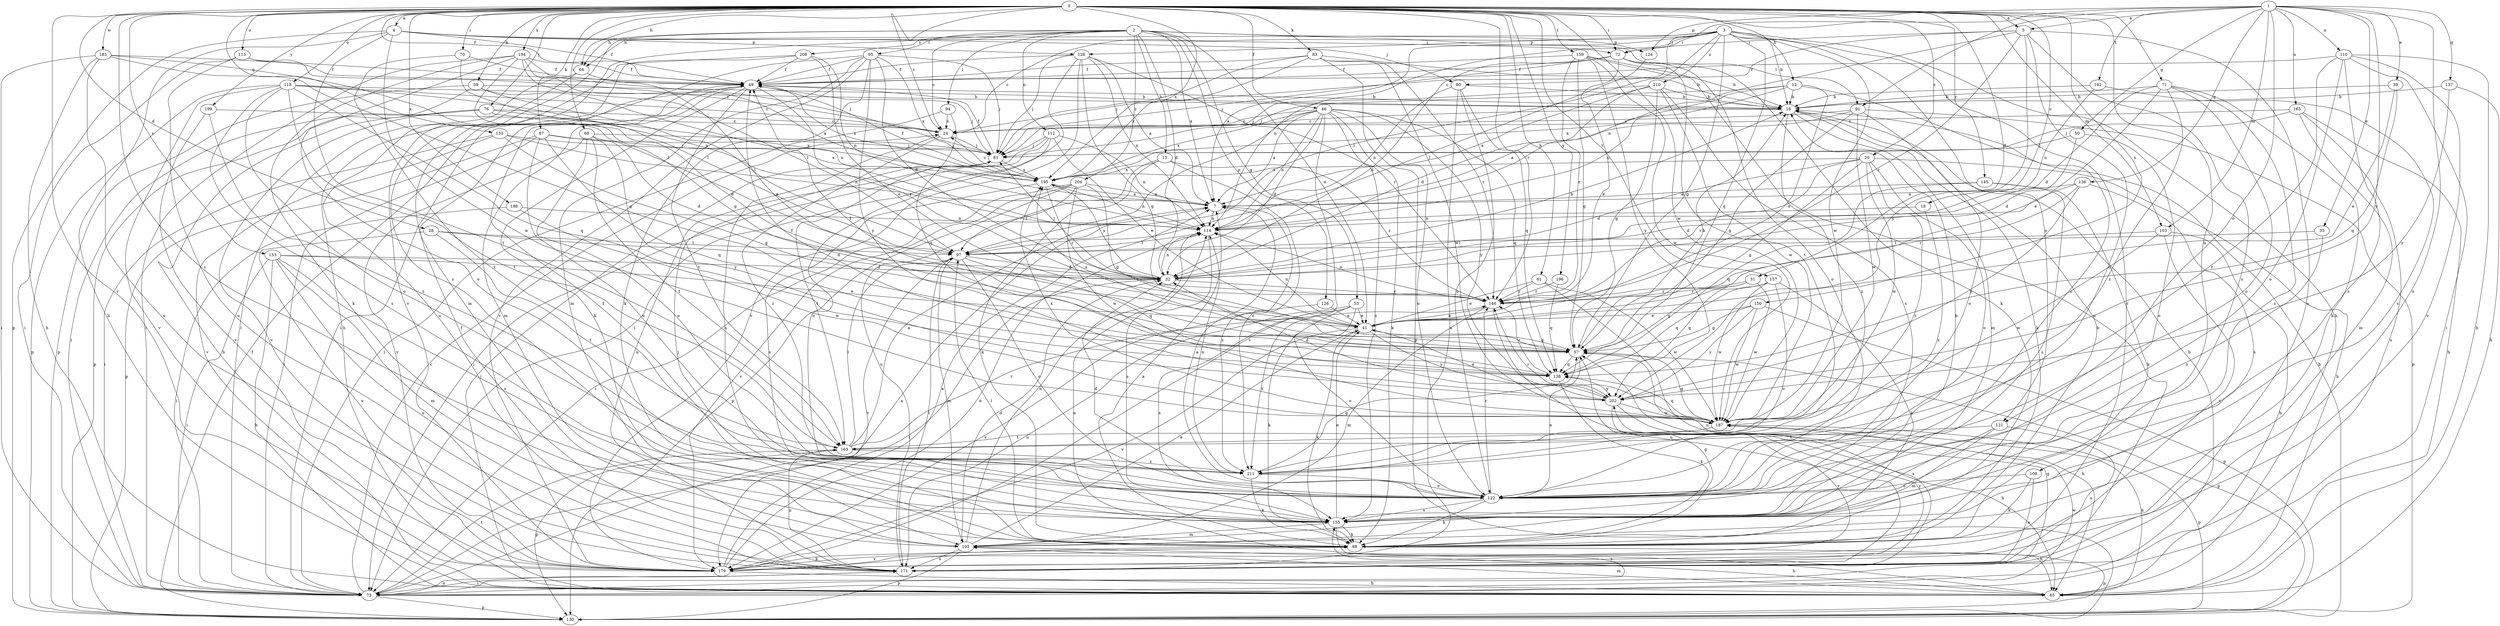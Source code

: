 strict digraph  {
0;
1;
2;
3;
4;
5;
7;
12;
13;
16;
18;
20;
24;
28;
31;
32;
35;
39;
41;
46;
49;
50;
53;
57;
59;
61;
64;
65;
68;
70;
71;
72;
73;
76;
80;
81;
83;
87;
88;
91;
94;
95;
97;
103;
105;
108;
110;
112;
114;
115;
118;
121;
122;
124;
126;
128;
130;
133;
136;
137;
138;
145;
146;
150;
153;
155;
157;
159;
162;
163;
165;
171;
179;
183;
187;
188;
194;
195;
196;
199;
202;
204;
208;
210;
211;
0 -> 4  [label=a];
0 -> 5  [label=a];
0 -> 12  [label=b];
0 -> 18  [label=c];
0 -> 20  [label=c];
0 -> 24  [label=c];
0 -> 28  [label=d];
0 -> 31  [label=d];
0 -> 46  [label=f];
0 -> 49  [label=f];
0 -> 59  [label=h];
0 -> 61  [label=h];
0 -> 64  [label=h];
0 -> 68  [label=i];
0 -> 70  [label=i];
0 -> 71  [label=i];
0 -> 72  [label=i];
0 -> 76  [label=j];
0 -> 83  [label=k];
0 -> 87  [label=k];
0 -> 103  [label=m];
0 -> 108  [label=n];
0 -> 115  [label=o];
0 -> 118  [label=o];
0 -> 133  [label=q];
0 -> 145  [label=r];
0 -> 146  [label=r];
0 -> 150  [label=s];
0 -> 153  [label=s];
0 -> 155  [label=s];
0 -> 157  [label=t];
0 -> 159  [label=t];
0 -> 179  [label=v];
0 -> 183  [label=w];
0 -> 187  [label=w];
0 -> 188  [label=x];
0 -> 194  [label=x];
0 -> 195  [label=x];
0 -> 196  [label=y];
0 -> 199  [label=y];
1 -> 5  [label=a];
1 -> 35  [label=e];
1 -> 39  [label=e];
1 -> 50  [label=g];
1 -> 80  [label=j];
1 -> 91  [label=l];
1 -> 103  [label=m];
1 -> 110  [label=n];
1 -> 121  [label=o];
1 -> 124  [label=p];
1 -> 136  [label=q];
1 -> 137  [label=q];
1 -> 162  [label=t];
1 -> 165  [label=u];
1 -> 171  [label=u];
1 -> 202  [label=y];
2 -> 7  [label=a];
2 -> 13  [label=b];
2 -> 24  [label=c];
2 -> 32  [label=d];
2 -> 41  [label=e];
2 -> 53  [label=g];
2 -> 64  [label=h];
2 -> 91  [label=l];
2 -> 94  [label=l];
2 -> 95  [label=l];
2 -> 112  [label=n];
2 -> 124  [label=p];
2 -> 126  [label=p];
2 -> 155  [label=s];
2 -> 179  [label=v];
2 -> 204  [label=z];
2 -> 208  [label=z];
3 -> 7  [label=a];
3 -> 16  [label=b];
3 -> 24  [label=c];
3 -> 57  [label=g];
3 -> 64  [label=h];
3 -> 65  [label=h];
3 -> 72  [label=i];
3 -> 97  [label=l];
3 -> 114  [label=n];
3 -> 121  [label=o];
3 -> 128  [label=p];
3 -> 138  [label=q];
3 -> 179  [label=v];
3 -> 187  [label=w];
3 -> 210  [label=z];
4 -> 49  [label=f];
4 -> 65  [label=h];
4 -> 72  [label=i];
4 -> 80  [label=j];
4 -> 128  [label=p];
4 -> 130  [label=p];
4 -> 163  [label=t];
4 -> 187  [label=w];
5 -> 24  [label=c];
5 -> 72  [label=i];
5 -> 114  [label=n];
5 -> 122  [label=o];
5 -> 146  [label=r];
5 -> 155  [label=s];
5 -> 171  [label=u];
5 -> 202  [label=y];
7 -> 114  [label=n];
7 -> 211  [label=z];
12 -> 16  [label=b];
12 -> 41  [label=e];
12 -> 81  [label=j];
12 -> 114  [label=n];
12 -> 122  [label=o];
12 -> 195  [label=x];
13 -> 88  [label=k];
13 -> 146  [label=r];
13 -> 171  [label=u];
13 -> 195  [label=x];
13 -> 211  [label=z];
16 -> 24  [label=c];
16 -> 88  [label=k];
16 -> 105  [label=m];
16 -> 211  [label=z];
18 -> 114  [label=n];
18 -> 211  [label=z];
20 -> 32  [label=d];
20 -> 57  [label=g];
20 -> 65  [label=h];
20 -> 122  [label=o];
20 -> 146  [label=r];
20 -> 187  [label=w];
20 -> 195  [label=x];
20 -> 211  [label=z];
24 -> 81  [label=j];
24 -> 155  [label=s];
24 -> 211  [label=z];
28 -> 32  [label=d];
28 -> 97  [label=l];
28 -> 163  [label=t];
28 -> 171  [label=u];
31 -> 57  [label=g];
31 -> 138  [label=q];
31 -> 146  [label=r];
31 -> 187  [label=w];
32 -> 16  [label=b];
32 -> 73  [label=i];
32 -> 81  [label=j];
32 -> 114  [label=n];
32 -> 146  [label=r];
32 -> 195  [label=x];
35 -> 97  [label=l];
35 -> 122  [label=o];
39 -> 16  [label=b];
39 -> 41  [label=e];
39 -> 138  [label=q];
41 -> 57  [label=g];
41 -> 88  [label=k];
41 -> 114  [label=n];
41 -> 179  [label=v];
41 -> 202  [label=y];
46 -> 7  [label=a];
46 -> 24  [label=c];
46 -> 32  [label=d];
46 -> 88  [label=k];
46 -> 97  [label=l];
46 -> 114  [label=n];
46 -> 122  [label=o];
46 -> 138  [label=q];
46 -> 155  [label=s];
46 -> 179  [label=v];
46 -> 195  [label=x];
46 -> 202  [label=y];
49 -> 16  [label=b];
49 -> 81  [label=j];
49 -> 88  [label=k];
49 -> 105  [label=m];
49 -> 146  [label=r];
49 -> 163  [label=t];
49 -> 195  [label=x];
50 -> 32  [label=d];
50 -> 81  [label=j];
50 -> 122  [label=o];
53 -> 41  [label=e];
53 -> 88  [label=k];
53 -> 122  [label=o];
53 -> 155  [label=s];
53 -> 171  [label=u];
53 -> 211  [label=z];
57 -> 16  [label=b];
57 -> 49  [label=f];
57 -> 65  [label=h];
57 -> 122  [label=o];
57 -> 138  [label=q];
57 -> 195  [label=x];
59 -> 16  [label=b];
59 -> 73  [label=i];
59 -> 97  [label=l];
59 -> 114  [label=n];
59 -> 130  [label=p];
61 -> 41  [label=e];
61 -> 146  [label=r];
61 -> 171  [label=u];
61 -> 187  [label=w];
64 -> 41  [label=e];
64 -> 73  [label=i];
64 -> 171  [label=u];
65 -> 81  [label=j];
65 -> 105  [label=m];
65 -> 114  [label=n];
68 -> 32  [label=d];
68 -> 81  [label=j];
68 -> 122  [label=o];
68 -> 163  [label=t];
68 -> 179  [label=v];
68 -> 202  [label=y];
70 -> 49  [label=f];
70 -> 97  [label=l];
70 -> 211  [label=z];
71 -> 16  [label=b];
71 -> 32  [label=d];
71 -> 41  [label=e];
71 -> 88  [label=k];
71 -> 122  [label=o];
71 -> 155  [label=s];
71 -> 211  [label=z];
72 -> 32  [label=d];
72 -> 41  [label=e];
72 -> 49  [label=f];
72 -> 81  [label=j];
72 -> 88  [label=k];
72 -> 122  [label=o];
72 -> 163  [label=t];
73 -> 7  [label=a];
73 -> 16  [label=b];
73 -> 24  [label=c];
73 -> 57  [label=g];
73 -> 130  [label=p];
73 -> 155  [label=s];
73 -> 163  [label=t];
73 -> 171  [label=u];
73 -> 187  [label=w];
76 -> 24  [label=c];
76 -> 32  [label=d];
76 -> 65  [label=h];
76 -> 130  [label=p];
76 -> 179  [label=v];
76 -> 195  [label=x];
80 -> 16  [label=b];
80 -> 114  [label=n];
80 -> 122  [label=o];
80 -> 138  [label=q];
80 -> 171  [label=u];
81 -> 49  [label=f];
81 -> 163  [label=t];
81 -> 195  [label=x];
83 -> 16  [label=b];
83 -> 49  [label=f];
83 -> 81  [label=j];
83 -> 130  [label=p];
83 -> 146  [label=r];
83 -> 187  [label=w];
83 -> 195  [label=x];
87 -> 73  [label=i];
87 -> 81  [label=j];
87 -> 122  [label=o];
87 -> 130  [label=p];
87 -> 138  [label=q];
87 -> 195  [label=x];
88 -> 7  [label=a];
88 -> 16  [label=b];
88 -> 57  [label=g];
88 -> 81  [label=j];
88 -> 97  [label=l];
88 -> 130  [label=p];
88 -> 179  [label=v];
91 -> 7  [label=a];
91 -> 24  [label=c];
91 -> 57  [label=g];
91 -> 122  [label=o];
91 -> 130  [label=p];
91 -> 187  [label=w];
94 -> 24  [label=c];
94 -> 73  [label=i];
94 -> 138  [label=q];
95 -> 32  [label=d];
95 -> 49  [label=f];
95 -> 73  [label=i];
95 -> 81  [label=j];
95 -> 88  [label=k];
95 -> 105  [label=m];
95 -> 179  [label=v];
95 -> 195  [label=x];
95 -> 202  [label=y];
97 -> 32  [label=d];
97 -> 105  [label=m];
97 -> 122  [label=o];
97 -> 138  [label=q];
97 -> 179  [label=v];
103 -> 65  [label=h];
103 -> 97  [label=l];
103 -> 179  [label=v];
103 -> 187  [label=w];
105 -> 32  [label=d];
105 -> 41  [label=e];
105 -> 65  [label=h];
105 -> 114  [label=n];
105 -> 130  [label=p];
105 -> 171  [label=u];
108 -> 88  [label=k];
108 -> 122  [label=o];
108 -> 171  [label=u];
110 -> 49  [label=f];
110 -> 65  [label=h];
110 -> 73  [label=i];
110 -> 122  [label=o];
110 -> 155  [label=s];
110 -> 179  [label=v];
110 -> 211  [label=z];
112 -> 41  [label=e];
112 -> 73  [label=i];
112 -> 81  [label=j];
112 -> 114  [label=n];
112 -> 122  [label=o];
112 -> 171  [label=u];
114 -> 97  [label=l];
114 -> 155  [label=s];
115 -> 24  [label=c];
115 -> 49  [label=f];
115 -> 73  [label=i];
115 -> 171  [label=u];
118 -> 7  [label=a];
118 -> 16  [label=b];
118 -> 24  [label=c];
118 -> 122  [label=o];
118 -> 130  [label=p];
118 -> 138  [label=q];
118 -> 155  [label=s];
118 -> 163  [label=t];
118 -> 179  [label=v];
121 -> 105  [label=m];
121 -> 155  [label=s];
121 -> 163  [label=t];
121 -> 171  [label=u];
122 -> 7  [label=a];
122 -> 32  [label=d];
122 -> 88  [label=k];
122 -> 146  [label=r];
122 -> 155  [label=s];
124 -> 97  [label=l];
126 -> 41  [label=e];
126 -> 179  [label=v];
128 -> 7  [label=a];
128 -> 49  [label=f];
128 -> 57  [label=g];
128 -> 73  [label=i];
128 -> 81  [label=j];
128 -> 114  [label=n];
128 -> 146  [label=r];
128 -> 179  [label=v];
130 -> 16  [label=b];
130 -> 49  [label=f];
130 -> 57  [label=g];
133 -> 57  [label=g];
133 -> 73  [label=i];
133 -> 81  [label=j];
133 -> 114  [label=n];
133 -> 179  [label=v];
136 -> 7  [label=a];
136 -> 32  [label=d];
136 -> 146  [label=r];
136 -> 155  [label=s];
136 -> 202  [label=y];
137 -> 16  [label=b];
137 -> 65  [label=h];
137 -> 202  [label=y];
138 -> 49  [label=f];
138 -> 88  [label=k];
138 -> 146  [label=r];
138 -> 202  [label=y];
145 -> 7  [label=a];
145 -> 88  [label=k];
145 -> 138  [label=q];
145 -> 155  [label=s];
146 -> 41  [label=e];
146 -> 105  [label=m];
146 -> 114  [label=n];
146 -> 171  [label=u];
150 -> 41  [label=e];
150 -> 57  [label=g];
150 -> 130  [label=p];
150 -> 187  [label=w];
150 -> 202  [label=y];
153 -> 32  [label=d];
153 -> 41  [label=e];
153 -> 65  [label=h];
153 -> 73  [label=i];
153 -> 105  [label=m];
153 -> 155  [label=s];
153 -> 171  [label=u];
155 -> 16  [label=b];
155 -> 41  [label=e];
155 -> 49  [label=f];
155 -> 65  [label=h];
155 -> 88  [label=k];
155 -> 105  [label=m];
157 -> 88  [label=k];
157 -> 122  [label=o];
157 -> 138  [label=q];
157 -> 146  [label=r];
157 -> 187  [label=w];
159 -> 16  [label=b];
159 -> 49  [label=f];
159 -> 57  [label=g];
159 -> 146  [label=r];
159 -> 171  [label=u];
159 -> 187  [label=w];
159 -> 202  [label=y];
162 -> 16  [label=b];
162 -> 114  [label=n];
162 -> 155  [label=s];
163 -> 7  [label=a];
163 -> 97  [label=l];
163 -> 130  [label=p];
163 -> 146  [label=r];
163 -> 171  [label=u];
163 -> 211  [label=z];
165 -> 24  [label=c];
165 -> 65  [label=h];
165 -> 81  [label=j];
165 -> 105  [label=m];
165 -> 171  [label=u];
171 -> 49  [label=f];
171 -> 73  [label=i];
171 -> 97  [label=l];
171 -> 202  [label=y];
179 -> 7  [label=a];
179 -> 65  [label=h];
179 -> 88  [label=k];
179 -> 114  [label=n];
183 -> 49  [label=f];
183 -> 57  [label=g];
183 -> 65  [label=h];
183 -> 73  [label=i];
183 -> 97  [label=l];
183 -> 171  [label=u];
187 -> 57  [label=g];
187 -> 65  [label=h];
187 -> 130  [label=p];
187 -> 138  [label=q];
187 -> 146  [label=r];
187 -> 163  [label=t];
187 -> 195  [label=x];
188 -> 73  [label=i];
188 -> 114  [label=n];
188 -> 187  [label=w];
194 -> 7  [label=a];
194 -> 49  [label=f];
194 -> 57  [label=g];
194 -> 73  [label=i];
194 -> 81  [label=j];
194 -> 88  [label=k];
194 -> 97  [label=l];
194 -> 122  [label=o];
195 -> 7  [label=a];
195 -> 24  [label=c];
195 -> 49  [label=f];
195 -> 114  [label=n];
195 -> 146  [label=r];
195 -> 155  [label=s];
196 -> 138  [label=q];
196 -> 146  [label=r];
199 -> 24  [label=c];
199 -> 179  [label=v];
199 -> 211  [label=z];
202 -> 32  [label=d];
202 -> 41  [label=e];
202 -> 65  [label=h];
202 -> 179  [label=v];
202 -> 187  [label=w];
204 -> 7  [label=a];
204 -> 57  [label=g];
204 -> 73  [label=i];
204 -> 97  [label=l];
204 -> 130  [label=p];
204 -> 179  [label=v];
204 -> 187  [label=w];
208 -> 41  [label=e];
208 -> 49  [label=f];
208 -> 65  [label=h];
208 -> 105  [label=m];
208 -> 114  [label=n];
210 -> 7  [label=a];
210 -> 16  [label=b];
210 -> 32  [label=d];
210 -> 57  [label=g];
210 -> 81  [label=j];
210 -> 155  [label=s];
210 -> 187  [label=w];
211 -> 57  [label=g];
211 -> 88  [label=k];
211 -> 114  [label=n];
211 -> 122  [label=o];
}
